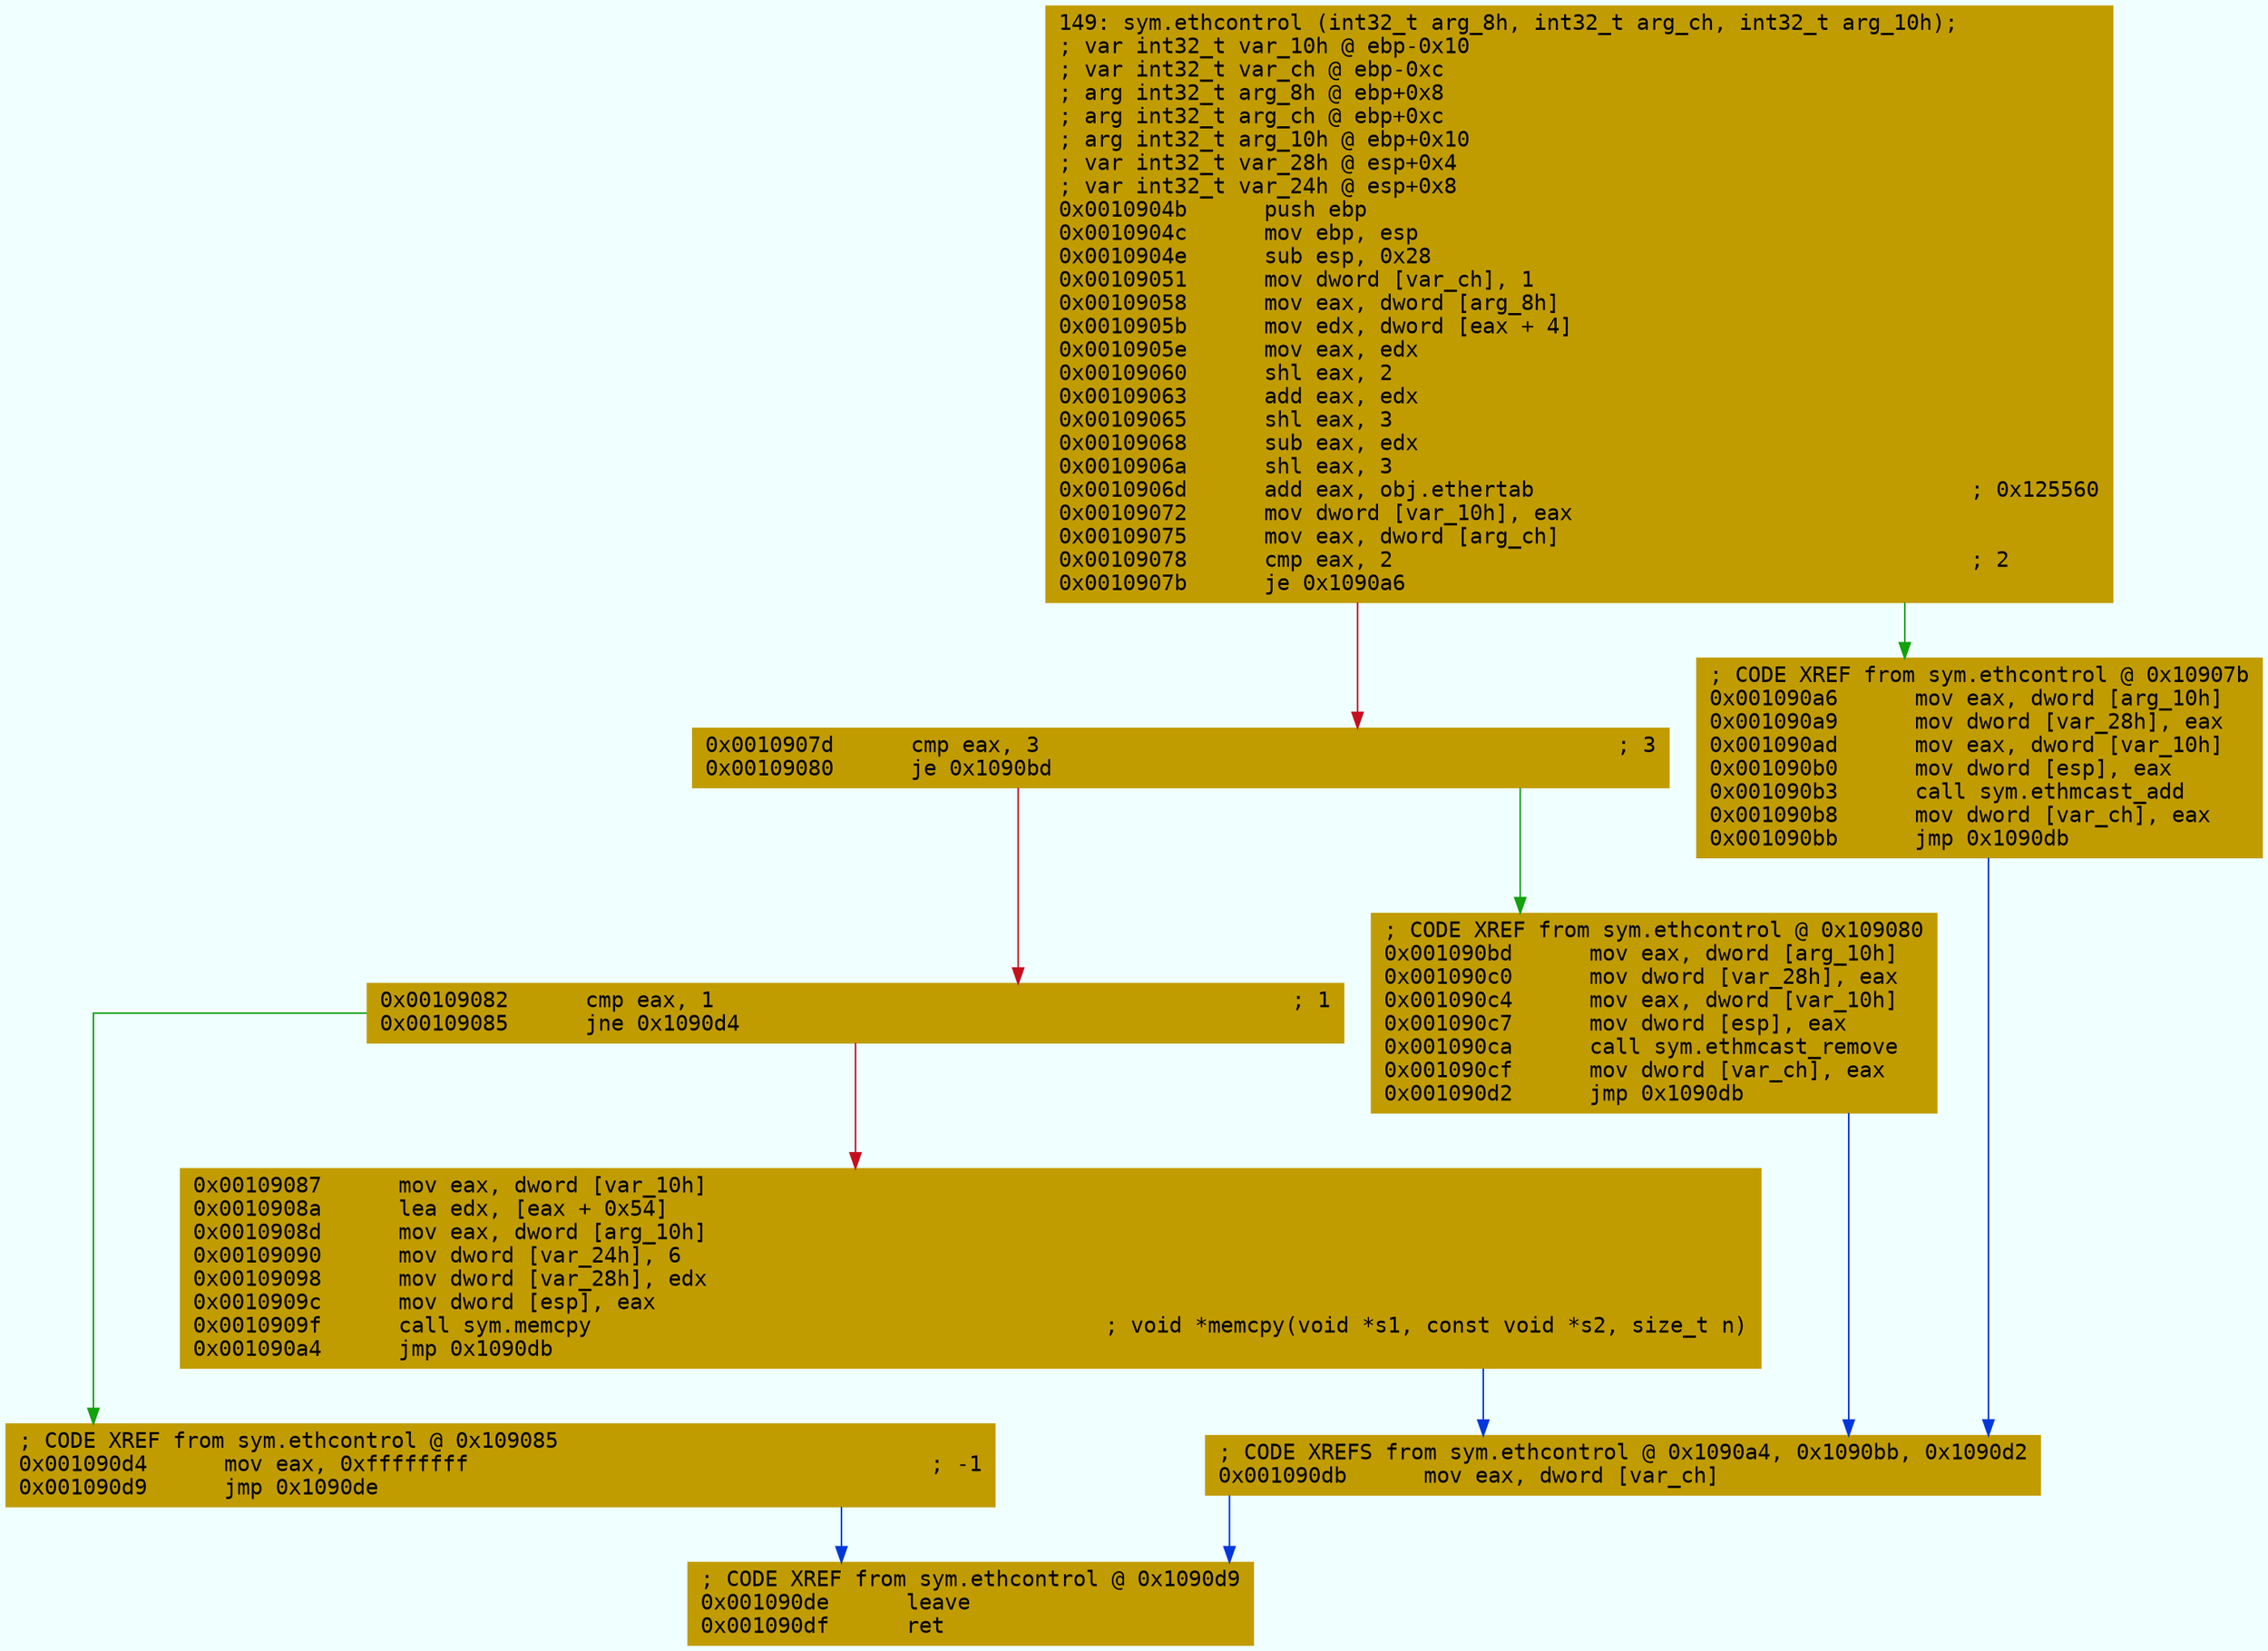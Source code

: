 digraph code {
	graph [bgcolor=azure fontsize=8 fontname="Courier" splines="ortho"];
	node [fillcolor=gray style=filled shape=box];
	edge [arrowhead="normal"];
	"0x0010904b" [URL="sym.ethcontrol/0x0010904b", fillcolor="#c19c00",color="#c19c00", fontname="Courier",label="149: sym.ethcontrol (int32_t arg_8h, int32_t arg_ch, int32_t arg_10h);\l; var int32_t var_10h @ ebp-0x10\l; var int32_t var_ch @ ebp-0xc\l; arg int32_t arg_8h @ ebp+0x8\l; arg int32_t arg_ch @ ebp+0xc\l; arg int32_t arg_10h @ ebp+0x10\l; var int32_t var_28h @ esp+0x4\l; var int32_t var_24h @ esp+0x8\l0x0010904b      push ebp\l0x0010904c      mov ebp, esp\l0x0010904e      sub esp, 0x28\l0x00109051      mov dword [var_ch], 1\l0x00109058      mov eax, dword [arg_8h]\l0x0010905b      mov edx, dword [eax + 4]\l0x0010905e      mov eax, edx\l0x00109060      shl eax, 2\l0x00109063      add eax, edx\l0x00109065      shl eax, 3\l0x00109068      sub eax, edx\l0x0010906a      shl eax, 3\l0x0010906d      add eax, obj.ethertab                                  ; 0x125560\l0x00109072      mov dword [var_10h], eax\l0x00109075      mov eax, dword [arg_ch]\l0x00109078      cmp eax, 2                                             ; 2\l0x0010907b      je 0x1090a6\l"]
	"0x0010907d" [URL="sym.ethcontrol/0x0010907d", fillcolor="#c19c00",color="#c19c00", fontname="Courier",label="0x0010907d      cmp eax, 3                                             ; 3\l0x00109080      je 0x1090bd\l"]
	"0x00109082" [URL="sym.ethcontrol/0x00109082", fillcolor="#c19c00",color="#c19c00", fontname="Courier",label="0x00109082      cmp eax, 1                                             ; 1\l0x00109085      jne 0x1090d4\l"]
	"0x00109087" [URL="sym.ethcontrol/0x00109087", fillcolor="#c19c00",color="#c19c00", fontname="Courier",label="0x00109087      mov eax, dword [var_10h]\l0x0010908a      lea edx, [eax + 0x54]\l0x0010908d      mov eax, dword [arg_10h]\l0x00109090      mov dword [var_24h], 6\l0x00109098      mov dword [var_28h], edx\l0x0010909c      mov dword [esp], eax\l0x0010909f      call sym.memcpy                                        ; void *memcpy(void *s1, const void *s2, size_t n)\l0x001090a4      jmp 0x1090db\l"]
	"0x001090a6" [URL="sym.ethcontrol/0x001090a6", fillcolor="#c19c00",color="#c19c00", fontname="Courier",label="; CODE XREF from sym.ethcontrol @ 0x10907b\l0x001090a6      mov eax, dword [arg_10h]\l0x001090a9      mov dword [var_28h], eax\l0x001090ad      mov eax, dword [var_10h]\l0x001090b0      mov dword [esp], eax\l0x001090b3      call sym.ethmcast_add\l0x001090b8      mov dword [var_ch], eax\l0x001090bb      jmp 0x1090db\l"]
	"0x001090bd" [URL="sym.ethcontrol/0x001090bd", fillcolor="#c19c00",color="#c19c00", fontname="Courier",label="; CODE XREF from sym.ethcontrol @ 0x109080\l0x001090bd      mov eax, dword [arg_10h]\l0x001090c0      mov dword [var_28h], eax\l0x001090c4      mov eax, dword [var_10h]\l0x001090c7      mov dword [esp], eax\l0x001090ca      call sym.ethmcast_remove\l0x001090cf      mov dword [var_ch], eax\l0x001090d2      jmp 0x1090db\l"]
	"0x001090d4" [URL="sym.ethcontrol/0x001090d4", fillcolor="#c19c00",color="#c19c00", fontname="Courier",label="; CODE XREF from sym.ethcontrol @ 0x109085\l0x001090d4      mov eax, 0xffffffff                                    ; -1\l0x001090d9      jmp 0x1090de\l"]
	"0x001090db" [URL="sym.ethcontrol/0x001090db", fillcolor="#c19c00",color="#c19c00", fontname="Courier",label="; CODE XREFS from sym.ethcontrol @ 0x1090a4, 0x1090bb, 0x1090d2\l0x001090db      mov eax, dword [var_ch]\l"]
	"0x001090de" [URL="sym.ethcontrol/0x001090de", fillcolor="#c19c00",color="#c19c00", fontname="Courier",label="; CODE XREF from sym.ethcontrol @ 0x1090d9\l0x001090de      leave\l0x001090df      ret\l"]
        "0x0010904b" -> "0x001090a6" [color="#13a10e"];
        "0x0010904b" -> "0x0010907d" [color="#c50f1f"];
        "0x0010907d" -> "0x001090bd" [color="#13a10e"];
        "0x0010907d" -> "0x00109082" [color="#c50f1f"];
        "0x00109082" -> "0x001090d4" [color="#13a10e"];
        "0x00109082" -> "0x00109087" [color="#c50f1f"];
        "0x00109087" -> "0x001090db" [color="#0037da"];
        "0x001090a6" -> "0x001090db" [color="#0037da"];
        "0x001090bd" -> "0x001090db" [color="#0037da"];
        "0x001090d4" -> "0x001090de" [color="#0037da"];
        "0x001090db" -> "0x001090de" [color="#0037da"];
}
